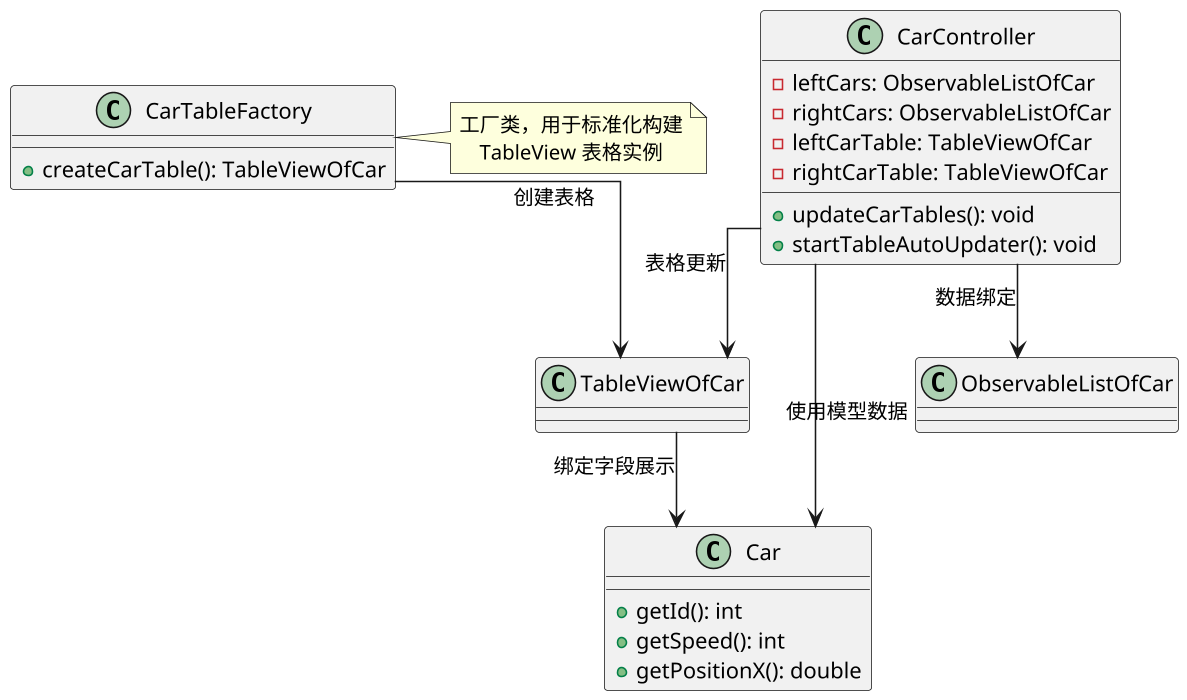 @startuml

skinparam linetype ortho
skinparam dpi 150
skinparam defaultTextAlignment center

class Car {
  + getId(): int
  + getSpeed(): int
  + getPositionX(): double
}

class CarController {
  - leftCars: ObservableListOfCar
  - rightCars: ObservableListOfCar
  - leftCarTable: TableViewOfCar
  - rightCarTable: TableViewOfCar
  + updateCarTables(): void
  + startTableAutoUpdater(): void
}

class CarTableFactory {
  + createCarTable(): TableViewOfCar
}

note right of CarTableFactory
  工厂类，用于标准化构建
  TableView 表格实例
end note

class ObservableListOfCar
class TableViewOfCar

' ========= 关系 =========

CarController --> Car : 使用模型数据
CarController --> TableViewOfCar : 表格更新
CarController --> ObservableListOfCar : 数据绑定
CarTableFactory --> TableViewOfCar : 创建表格
TableViewOfCar --> Car : 绑定字段展示

@enduml
